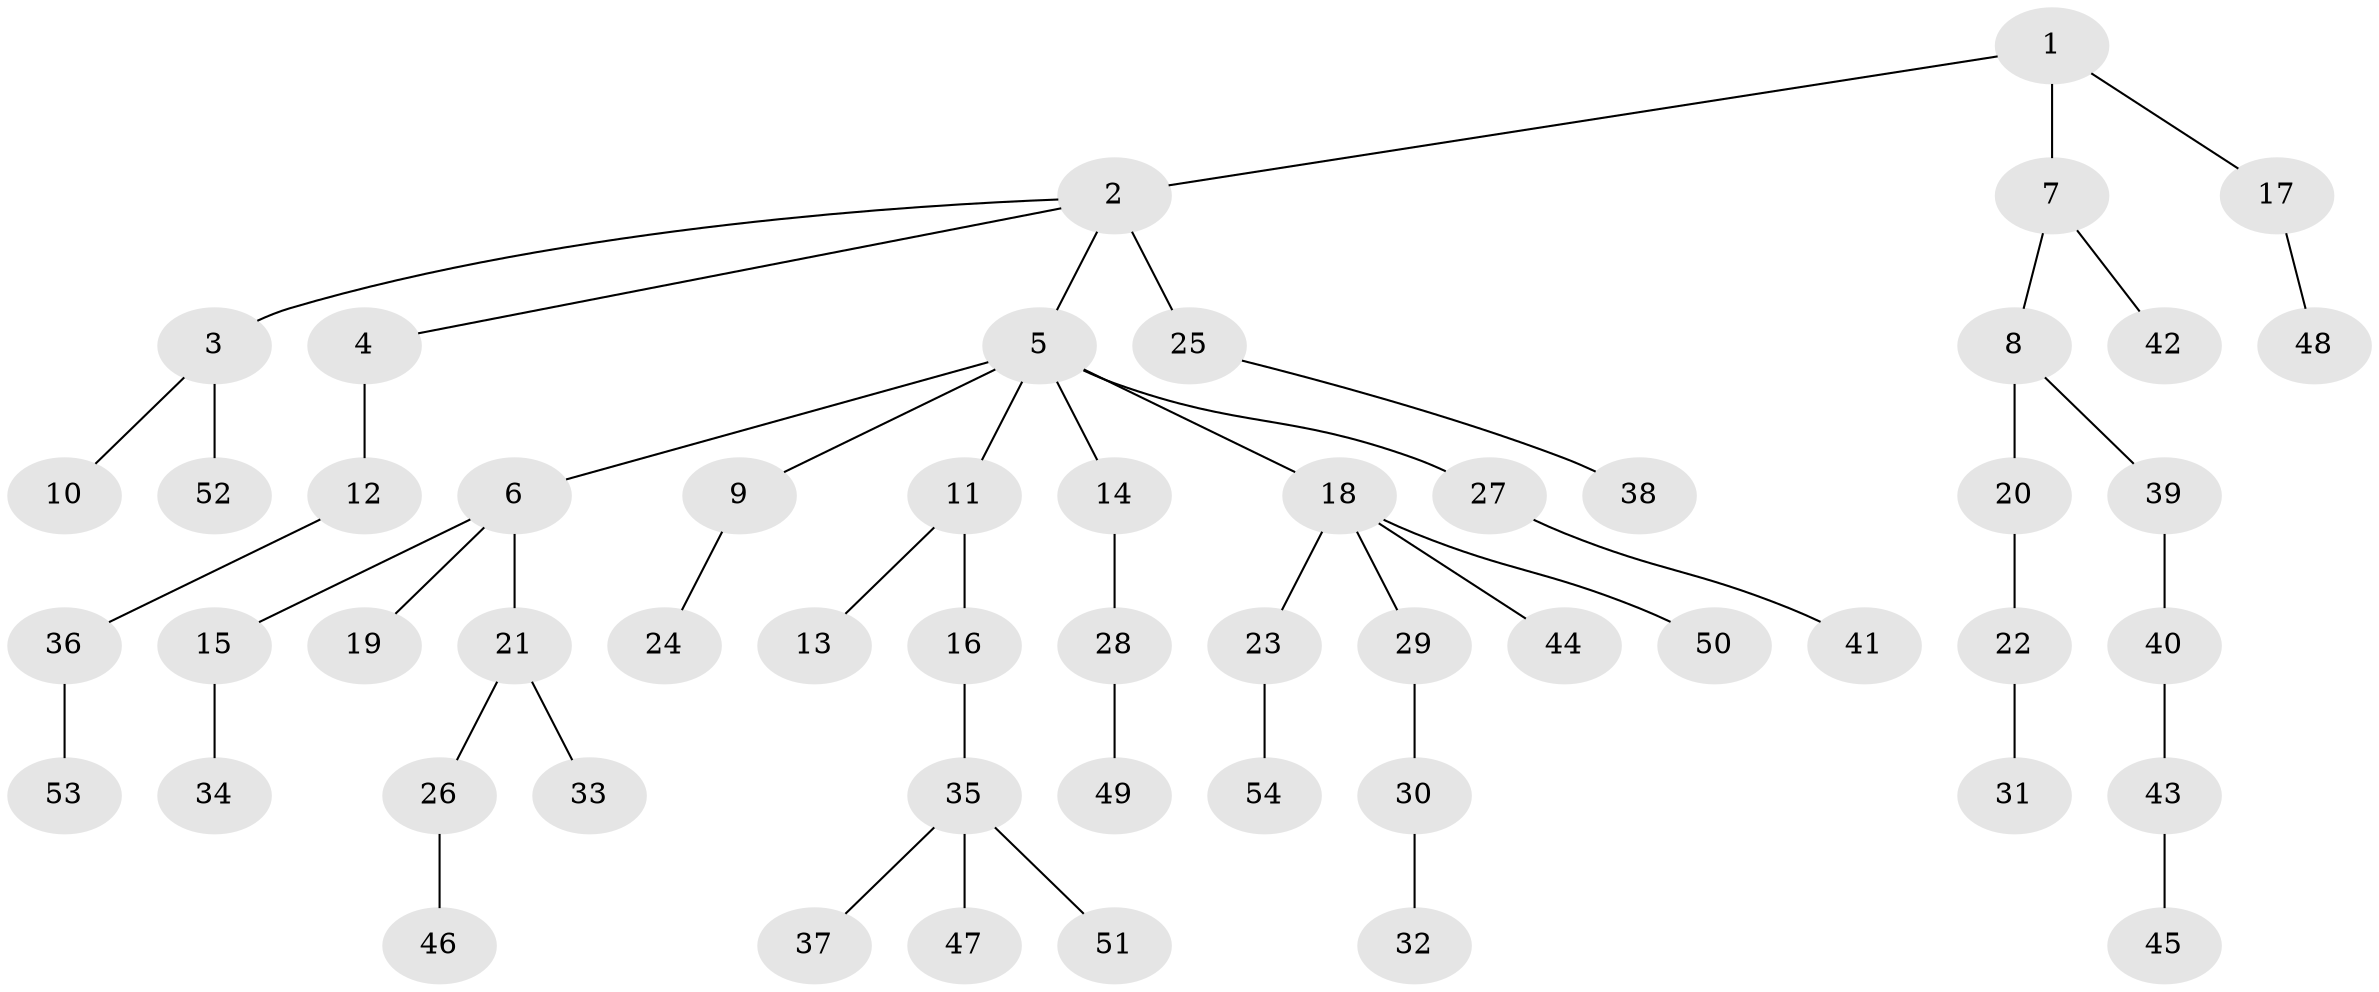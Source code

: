 // original degree distribution, {4: 0.06481481481481481, 7: 0.009259259259259259, 8: 0.009259259259259259, 5: 0.018518518518518517, 3: 0.18518518518518517, 1: 0.49074074074074076, 2: 0.2222222222222222}
// Generated by graph-tools (version 1.1) at 2025/36/03/09/25 02:36:55]
// undirected, 54 vertices, 53 edges
graph export_dot {
graph [start="1"]
  node [color=gray90,style=filled];
  1;
  2;
  3;
  4;
  5;
  6;
  7;
  8;
  9;
  10;
  11;
  12;
  13;
  14;
  15;
  16;
  17;
  18;
  19;
  20;
  21;
  22;
  23;
  24;
  25;
  26;
  27;
  28;
  29;
  30;
  31;
  32;
  33;
  34;
  35;
  36;
  37;
  38;
  39;
  40;
  41;
  42;
  43;
  44;
  45;
  46;
  47;
  48;
  49;
  50;
  51;
  52;
  53;
  54;
  1 -- 2 [weight=1.0];
  1 -- 7 [weight=1.0];
  1 -- 17 [weight=1.0];
  2 -- 3 [weight=1.0];
  2 -- 4 [weight=1.0];
  2 -- 5 [weight=1.0];
  2 -- 25 [weight=2.0];
  3 -- 10 [weight=1.0];
  3 -- 52 [weight=1.0];
  4 -- 12 [weight=2.0];
  5 -- 6 [weight=1.0];
  5 -- 9 [weight=1.0];
  5 -- 11 [weight=1.0];
  5 -- 14 [weight=1.0];
  5 -- 18 [weight=1.0];
  5 -- 27 [weight=1.0];
  6 -- 15 [weight=1.0];
  6 -- 19 [weight=1.0];
  6 -- 21 [weight=1.0];
  7 -- 8 [weight=1.0];
  7 -- 42 [weight=1.0];
  8 -- 20 [weight=1.0];
  8 -- 39 [weight=1.0];
  9 -- 24 [weight=1.0];
  11 -- 13 [weight=1.0];
  11 -- 16 [weight=1.0];
  12 -- 36 [weight=1.0];
  14 -- 28 [weight=1.0];
  15 -- 34 [weight=1.0];
  16 -- 35 [weight=1.0];
  17 -- 48 [weight=1.0];
  18 -- 23 [weight=1.0];
  18 -- 29 [weight=1.0];
  18 -- 44 [weight=1.0];
  18 -- 50 [weight=1.0];
  20 -- 22 [weight=1.0];
  21 -- 26 [weight=1.0];
  21 -- 33 [weight=1.0];
  22 -- 31 [weight=1.0];
  23 -- 54 [weight=1.0];
  25 -- 38 [weight=1.0];
  26 -- 46 [weight=1.0];
  27 -- 41 [weight=1.0];
  28 -- 49 [weight=1.0];
  29 -- 30 [weight=1.0];
  30 -- 32 [weight=2.0];
  35 -- 37 [weight=1.0];
  35 -- 47 [weight=1.0];
  35 -- 51 [weight=1.0];
  36 -- 53 [weight=1.0];
  39 -- 40 [weight=1.0];
  40 -- 43 [weight=1.0];
  43 -- 45 [weight=1.0];
}
